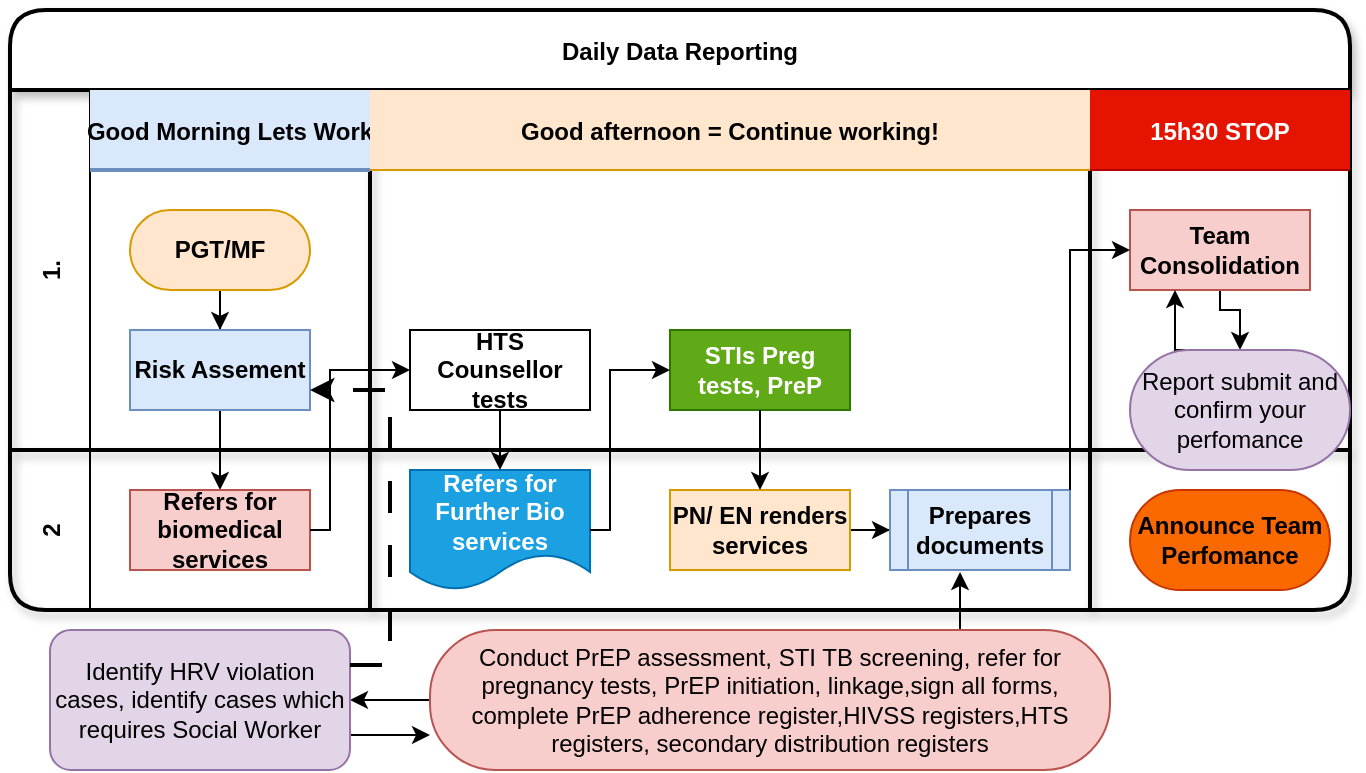 <mxfile version="21.6.2" type="github" pages="2">
  <diagram id="kgpKYQtTHZ0yAKxKKP6v" name="Page-1">
    <mxGraphModel dx="1050" dy="558" grid="1" gridSize="10" guides="1" tooltips="1" connect="1" arrows="1" fold="1" page="1" pageScale="1" pageWidth="850" pageHeight="1100" math="0" shadow="0">
      <root>
        <mxCell id="0" />
        <mxCell id="1" parent="0" />
        <object label="Daily Data Reporting" id="3nuBFxr9cyL0pnOWT2aG-1">
          <mxCell style="shape=table;childLayout=tableLayout;startSize=40;collapsible=0;recursiveResize=0;expand=0;fontStyle=1;rounded=1;shadow=1;strokeWidth=2;" parent="1" vertex="1">
            <mxGeometry x="100" y="70" width="670" height="300" as="geometry" />
          </mxCell>
        </object>
        <mxCell id="3nuBFxr9cyL0pnOWT2aG-2" value="" style="edgeStyle=orthogonalEdgeStyle;rounded=0;orthogonalLoop=1;jettySize=auto;html=1;" parent="3nuBFxr9cyL0pnOWT2aG-1" source="3nuBFxr9cyL0pnOWT2aG-7" target="3nuBFxr9cyL0pnOWT2aG-17" edge="1">
          <mxGeometry relative="1" as="geometry" />
        </mxCell>
        <mxCell id="3nuBFxr9cyL0pnOWT2aG-3" value="1." style="shape=tableRow;horizontal=0;swimlaneHead=0;swimlaneBody=0;top=0;left=0;bottom=0;right=0;fillColor=none;points=[[0,0.5],[1,0.5]];portConstraint=eastwest;startSize=40;collapsible=0;recursiveResize=0;expand=0;fontStyle=1;" parent="3nuBFxr9cyL0pnOWT2aG-1" vertex="1">
          <mxGeometry y="40" width="670" height="180" as="geometry" />
        </mxCell>
        <mxCell id="3nuBFxr9cyL0pnOWT2aG-4" value="Good Morning Lets Work" style="swimlane;swimlaneHead=0;swimlaneBody=0;connectable=0;fillColor=#dae8fc;startSize=40;collapsible=0;recursiveResize=0;expand=0;fontStyle=1;strokeColor=#6c8ebf;strokeWidth=2;" parent="3nuBFxr9cyL0pnOWT2aG-3" vertex="1">
          <mxGeometry x="40" width="140" height="180" as="geometry">
            <mxRectangle width="140" height="180" as="alternateBounds" />
          </mxGeometry>
        </mxCell>
        <mxCell id="3nuBFxr9cyL0pnOWT2aG-5" style="edgeStyle=orthogonalEdgeStyle;rounded=0;orthogonalLoop=1;jettySize=auto;html=1;" parent="3nuBFxr9cyL0pnOWT2aG-4" source="3nuBFxr9cyL0pnOWT2aG-6" target="3nuBFxr9cyL0pnOWT2aG-7" edge="1">
          <mxGeometry relative="1" as="geometry" />
        </mxCell>
        <mxCell id="3nuBFxr9cyL0pnOWT2aG-6" value="&lt;b&gt;PGT/MF&lt;/b&gt;" style="rounded=1;whiteSpace=wrap;html=1;arcSize=50;fillColor=#ffe6cc;strokeColor=#d79b00;" parent="3nuBFxr9cyL0pnOWT2aG-4" vertex="1">
          <mxGeometry x="20" y="60" width="90" height="40" as="geometry" />
        </mxCell>
        <mxCell id="3nuBFxr9cyL0pnOWT2aG-7" value="&lt;b&gt;Risk Assement&lt;/b&gt;" style="rounded=0;whiteSpace=wrap;html=1;fillColor=#dae8fc;strokeColor=#6c8ebf;" parent="3nuBFxr9cyL0pnOWT2aG-4" vertex="1">
          <mxGeometry x="20" y="120" width="90" height="40" as="geometry" />
        </mxCell>
        <mxCell id="3nuBFxr9cyL0pnOWT2aG-8" value="Good afternoon = Continue working!" style="swimlane;swimlaneHead=0;swimlaneBody=0;connectable=0;fillColor=#ffe6cc;startSize=40;collapsible=0;recursiveResize=0;expand=0;fontStyle=1;strokeColor=#d79b00;" parent="3nuBFxr9cyL0pnOWT2aG-3" vertex="1">
          <mxGeometry x="180" width="360" height="180" as="geometry">
            <mxRectangle width="360" height="180" as="alternateBounds" />
          </mxGeometry>
        </mxCell>
        <mxCell id="3nuBFxr9cyL0pnOWT2aG-9" value="&lt;b&gt;HTS Counsellor tests&lt;/b&gt;" style="rounded=0;whiteSpace=wrap;html=1;" parent="3nuBFxr9cyL0pnOWT2aG-8" vertex="1">
          <mxGeometry x="20" y="120" width="90" height="40" as="geometry" />
        </mxCell>
        <mxCell id="3nuBFxr9cyL0pnOWT2aG-10" value="&lt;b&gt;STIs Preg tests, PreP&lt;/b&gt;" style="rounded=0;whiteSpace=wrap;html=1;fillColor=#60a917;fontColor=#ffffff;strokeColor=#2D7600;" parent="3nuBFxr9cyL0pnOWT2aG-8" vertex="1">
          <mxGeometry x="150" y="120" width="90" height="40" as="geometry" />
        </mxCell>
        <mxCell id="3nuBFxr9cyL0pnOWT2aG-11" value="15h30 STOP" style="swimlane;swimlaneHead=0;swimlaneBody=0;connectable=0;fillColor=#e51400;startSize=40;collapsible=0;recursiveResize=0;expand=0;fontStyle=1;fontColor=#ffffff;strokeColor=#B20000;" parent="3nuBFxr9cyL0pnOWT2aG-3" vertex="1">
          <mxGeometry x="540" width="130" height="180" as="geometry">
            <mxRectangle width="130" height="180" as="alternateBounds" />
          </mxGeometry>
        </mxCell>
        <mxCell id="3nuBFxr9cyL0pnOWT2aG-12" style="edgeStyle=orthogonalEdgeStyle;rounded=0;orthogonalLoop=1;jettySize=auto;html=1;" parent="3nuBFxr9cyL0pnOWT2aG-11" source="3nuBFxr9cyL0pnOWT2aG-13" target="3nuBFxr9cyL0pnOWT2aG-14" edge="1">
          <mxGeometry relative="1" as="geometry">
            <Array as="points">
              <mxPoint x="65" y="110" />
              <mxPoint x="75" y="110" />
            </Array>
          </mxGeometry>
        </mxCell>
        <mxCell id="3nuBFxr9cyL0pnOWT2aG-13" value="&lt;b&gt;Team Consolidation&lt;/b&gt;" style="rounded=0;whiteSpace=wrap;html=1;fillColor=#f8cecc;strokeColor=#b85450;" parent="3nuBFxr9cyL0pnOWT2aG-11" vertex="1">
          <mxGeometry x="20" y="60" width="90" height="40" as="geometry" />
        </mxCell>
        <mxCell id="cX237I24wk4_ORzzEkA8-3" style="edgeStyle=orthogonalEdgeStyle;rounded=0;orthogonalLoop=1;jettySize=auto;html=1;exitX=0.25;exitY=0;exitDx=0;exitDy=0;entryX=0.25;entryY=1;entryDx=0;entryDy=0;" parent="3nuBFxr9cyL0pnOWT2aG-11" source="3nuBFxr9cyL0pnOWT2aG-14" target="3nuBFxr9cyL0pnOWT2aG-13" edge="1">
          <mxGeometry relative="1" as="geometry" />
        </mxCell>
        <mxCell id="3nuBFxr9cyL0pnOWT2aG-14" value="Report submit and confirm your perfomance" style="rounded=1;whiteSpace=wrap;html=1;arcSize=50;fillColor=#e1d5e7;strokeColor=#9673a6;" parent="3nuBFxr9cyL0pnOWT2aG-11" vertex="1">
          <mxGeometry x="20" y="130" width="110" height="60" as="geometry" />
        </mxCell>
        <mxCell id="3nuBFxr9cyL0pnOWT2aG-15" value="2" style="shape=tableRow;horizontal=0;swimlaneHead=0;swimlaneBody=0;top=0;left=0;bottom=0;right=0;fillColor=none;points=[[0,0.5],[1,0.5]];portConstraint=eastwest;startSize=40;collapsible=0;recursiveResize=0;expand=0;fontStyle=1;" parent="3nuBFxr9cyL0pnOWT2aG-1" vertex="1">
          <mxGeometry y="220" width="670" height="80" as="geometry" />
        </mxCell>
        <mxCell id="3nuBFxr9cyL0pnOWT2aG-16" value="" style="swimlane;swimlaneHead=0;swimlaneBody=0;connectable=0;fillColor=none;startSize=0;collapsible=0;recursiveResize=0;expand=0;fontStyle=1;" parent="3nuBFxr9cyL0pnOWT2aG-15" vertex="1">
          <mxGeometry x="40" width="140" height="80" as="geometry">
            <mxRectangle width="140" height="80" as="alternateBounds" />
          </mxGeometry>
        </mxCell>
        <mxCell id="3nuBFxr9cyL0pnOWT2aG-17" value="&lt;b&gt;Refers for biomedical services&lt;/b&gt;" style="rounded=0;whiteSpace=wrap;html=1;fillColor=#f8cecc;strokeColor=#b85450;" parent="3nuBFxr9cyL0pnOWT2aG-16" vertex="1">
          <mxGeometry x="20" y="20" width="90" height="40" as="geometry" />
        </mxCell>
        <mxCell id="3nuBFxr9cyL0pnOWT2aG-18" value="" style="swimlane;swimlaneHead=0;swimlaneBody=0;connectable=0;fillColor=none;startSize=0;collapsible=0;recursiveResize=0;expand=0;fontStyle=1;" parent="3nuBFxr9cyL0pnOWT2aG-15" vertex="1">
          <mxGeometry x="180" width="360" height="80" as="geometry">
            <mxRectangle width="360" height="80" as="alternateBounds" />
          </mxGeometry>
        </mxCell>
        <mxCell id="3nuBFxr9cyL0pnOWT2aG-19" value="" style="edgeStyle=orthogonalEdgeStyle;rounded=0;orthogonalLoop=1;jettySize=auto;html=1;" parent="3nuBFxr9cyL0pnOWT2aG-18" source="3nuBFxr9cyL0pnOWT2aG-20" target="3nuBFxr9cyL0pnOWT2aG-22" edge="1">
          <mxGeometry relative="1" as="geometry" />
        </mxCell>
        <mxCell id="3nuBFxr9cyL0pnOWT2aG-20" value="&lt;b&gt;PN/ EN renders services&lt;/b&gt;" style="rounded=0;whiteSpace=wrap;html=1;fillColor=#ffe6cc;strokeColor=#d79b00;" parent="3nuBFxr9cyL0pnOWT2aG-18" vertex="1">
          <mxGeometry x="150" y="20" width="90" height="40" as="geometry" />
        </mxCell>
        <mxCell id="3nuBFxr9cyL0pnOWT2aG-21" value="&lt;b&gt;Refers for Further Bio services&lt;/b&gt;" style="shape=document;whiteSpace=wrap;html=1;boundedLbl=1;fillColor=#1ba1e2;fontColor=#ffffff;strokeColor=#006EAF;" parent="3nuBFxr9cyL0pnOWT2aG-18" vertex="1">
          <mxGeometry x="20" y="10" width="90" height="60" as="geometry" />
        </mxCell>
        <mxCell id="3nuBFxr9cyL0pnOWT2aG-22" value="&lt;b&gt;Prepares documents&lt;/b&gt;" style="shape=process;whiteSpace=wrap;html=1;backgroundOutline=1;fillColor=#dae8fc;strokeColor=#6c8ebf;" parent="3nuBFxr9cyL0pnOWT2aG-18" vertex="1">
          <mxGeometry x="260" y="20" width="90" height="40" as="geometry" />
        </mxCell>
        <mxCell id="3nuBFxr9cyL0pnOWT2aG-23" value="" style="swimlane;swimlaneHead=0;swimlaneBody=0;connectable=0;fillColor=none;startSize=0;collapsible=0;recursiveResize=0;expand=0;fontStyle=1;" parent="3nuBFxr9cyL0pnOWT2aG-15" vertex="1">
          <mxGeometry x="540" width="130" height="80" as="geometry">
            <mxRectangle width="130" height="80" as="alternateBounds" />
          </mxGeometry>
        </mxCell>
        <mxCell id="cX237I24wk4_ORzzEkA8-1" value="&lt;b&gt;Announce Team Perfomance &lt;/b&gt;" style="rounded=1;whiteSpace=wrap;html=1;arcSize=50;fillColor=#fa6800;fontColor=#000000;strokeColor=#C73500;" parent="3nuBFxr9cyL0pnOWT2aG-23" vertex="1">
          <mxGeometry x="20" y="20" width="100" height="50" as="geometry" />
        </mxCell>
        <mxCell id="3nuBFxr9cyL0pnOWT2aG-24" value="" style="edgeStyle=orthogonalEdgeStyle;rounded=0;orthogonalLoop=1;jettySize=auto;html=1;" parent="3nuBFxr9cyL0pnOWT2aG-1" source="3nuBFxr9cyL0pnOWT2aG-17" target="3nuBFxr9cyL0pnOWT2aG-9" edge="1">
          <mxGeometry relative="1" as="geometry">
            <Array as="points">
              <mxPoint x="160" y="260" />
              <mxPoint x="160" y="180" />
            </Array>
          </mxGeometry>
        </mxCell>
        <mxCell id="3nuBFxr9cyL0pnOWT2aG-25" value="" style="edgeStyle=orthogonalEdgeStyle;rounded=0;orthogonalLoop=1;jettySize=auto;html=1;" parent="3nuBFxr9cyL0pnOWT2aG-1" source="3nuBFxr9cyL0pnOWT2aG-9" target="3nuBFxr9cyL0pnOWT2aG-21" edge="1">
          <mxGeometry relative="1" as="geometry" />
        </mxCell>
        <mxCell id="3nuBFxr9cyL0pnOWT2aG-26" value="" style="edgeStyle=orthogonalEdgeStyle;rounded=0;orthogonalLoop=1;jettySize=auto;html=1;" parent="3nuBFxr9cyL0pnOWT2aG-1" source="3nuBFxr9cyL0pnOWT2aG-21" target="3nuBFxr9cyL0pnOWT2aG-10" edge="1">
          <mxGeometry relative="1" as="geometry">
            <Array as="points">
              <mxPoint x="300" y="260" />
              <mxPoint x="300" y="180" />
            </Array>
          </mxGeometry>
        </mxCell>
        <mxCell id="3nuBFxr9cyL0pnOWT2aG-27" value="" style="edgeStyle=orthogonalEdgeStyle;rounded=0;orthogonalLoop=1;jettySize=auto;html=1;" parent="3nuBFxr9cyL0pnOWT2aG-1" source="3nuBFxr9cyL0pnOWT2aG-10" target="3nuBFxr9cyL0pnOWT2aG-20" edge="1">
          <mxGeometry relative="1" as="geometry" />
        </mxCell>
        <mxCell id="3nuBFxr9cyL0pnOWT2aG-28" style="edgeStyle=orthogonalEdgeStyle;rounded=0;orthogonalLoop=1;jettySize=auto;html=1;" parent="3nuBFxr9cyL0pnOWT2aG-1" source="3nuBFxr9cyL0pnOWT2aG-22" target="3nuBFxr9cyL0pnOWT2aG-13" edge="1">
          <mxGeometry relative="1" as="geometry">
            <Array as="points">
              <mxPoint x="530" y="260" />
              <mxPoint x="530" y="120" />
            </Array>
          </mxGeometry>
        </mxCell>
        <mxCell id="cX237I24wk4_ORzzEkA8-12" value="" style="edgeStyle=orthogonalEdgeStyle;rounded=0;orthogonalLoop=1;jettySize=auto;html=1;" parent="1" source="cX237I24wk4_ORzzEkA8-5" target="cX237I24wk4_ORzzEkA8-6" edge="1">
          <mxGeometry relative="1" as="geometry" />
        </mxCell>
        <mxCell id="cX237I24wk4_ORzzEkA8-14" style="edgeStyle=orthogonalEdgeStyle;rounded=0;orthogonalLoop=1;jettySize=auto;html=1;exitX=0.75;exitY=0;exitDx=0;exitDy=0;entryX=0.389;entryY=1.025;entryDx=0;entryDy=0;entryPerimeter=0;" parent="1" source="cX237I24wk4_ORzzEkA8-5" target="3nuBFxr9cyL0pnOWT2aG-22" edge="1">
          <mxGeometry relative="1" as="geometry" />
        </mxCell>
        <mxCell id="cX237I24wk4_ORzzEkA8-5" value="Conduct PrEP assessment, STI TB screening, refer for pregnancy tests, PrEP initiation, linkage,sign all forms, complete PrEP adherence register,HIVSS registers,HTS registers, secondary distribution registers" style="rounded=1;whiteSpace=wrap;html=1;fillColor=#f8cecc;strokeColor=#b85450;arcSize=47;" parent="1" vertex="1">
          <mxGeometry x="310" y="380" width="340" height="70" as="geometry" />
        </mxCell>
        <mxCell id="cX237I24wk4_ORzzEkA8-13" style="edgeStyle=orthogonalEdgeStyle;rounded=0;orthogonalLoop=1;jettySize=auto;html=1;exitX=1;exitY=0.75;exitDx=0;exitDy=0;entryX=0;entryY=0.75;entryDx=0;entryDy=0;" parent="1" source="cX237I24wk4_ORzzEkA8-6" target="cX237I24wk4_ORzzEkA8-5" edge="1">
          <mxGeometry relative="1" as="geometry" />
        </mxCell>
        <mxCell id="cX237I24wk4_ORzzEkA8-6" value="Identify HRV violation cases, identify cases which requires Social Worker" style="rounded=1;whiteSpace=wrap;html=1;fillColor=#e1d5e7;strokeColor=#9673a6;" parent="1" vertex="1">
          <mxGeometry x="120" y="380" width="150" height="70" as="geometry" />
        </mxCell>
        <mxCell id="cX237I24wk4_ORzzEkA8-8" style="edgeStyle=orthogonalEdgeStyle;rounded=0;orthogonalLoop=1;jettySize=auto;html=1;exitX=1;exitY=0.25;exitDx=0;exitDy=0;entryX=1;entryY=0.75;entryDx=0;entryDy=0;elbow=vertical;dashed=1;dashPattern=8 8;strokeWidth=2;" parent="1" source="cX237I24wk4_ORzzEkA8-6" target="3nuBFxr9cyL0pnOWT2aG-7" edge="1">
          <mxGeometry relative="1" as="geometry">
            <mxPoint x="270" y="450" as="targetPoint" />
          </mxGeometry>
        </mxCell>
      </root>
    </mxGraphModel>
  </diagram>
  <diagram id="SIH2C0q3wopr5TS0lqN_" name="Page-2">
    <mxGraphModel dx="1900" dy="558" grid="1" gridSize="10" guides="1" tooltips="1" connect="1" arrows="1" fold="1" page="1" pageScale="1" pageWidth="850" pageHeight="1100" math="0" shadow="0">
      <root>
        <mxCell id="0" />
        <mxCell id="1" parent="0" />
        <mxCell id="9xyq06DQURdeaemk9mPY-7" value="" style="edgeStyle=orthogonalEdgeStyle;rounded=0;orthogonalLoop=1;jettySize=auto;html=1;" edge="1" parent="1" source="9xyq06DQURdeaemk9mPY-1" target="9xyq06DQURdeaemk9mPY-6">
          <mxGeometry relative="1" as="geometry" />
        </mxCell>
        <mxCell id="9xyq06DQURdeaemk9mPY-1" value="&lt;div&gt;&lt;b&gt;1. Interventionists&lt;/b&gt;&lt;/div&gt;&lt;div&gt;Collects data daily, trace clients &amp;amp; complete required forms&lt;br&gt;&lt;/div&gt;" style="rounded=1;whiteSpace=wrap;html=1;" vertex="1" parent="1">
          <mxGeometry x="-40" y="80" width="140" height="70" as="geometry" />
        </mxCell>
        <mxCell id="9xyq06DQURdeaemk9mPY-9" value="" style="edgeStyle=orthogonalEdgeStyle;rounded=0;orthogonalLoop=1;jettySize=auto;html=1;" edge="1" parent="1" source="9xyq06DQURdeaemk9mPY-6" target="9xyq06DQURdeaemk9mPY-8">
          <mxGeometry relative="1" as="geometry">
            <Array as="points">
              <mxPoint x="310" y="110" />
              <mxPoint x="310" y="110" />
            </Array>
          </mxGeometry>
        </mxCell>
        <mxCell id="9xyq06DQURdeaemk9mPY-6" value="&lt;div&gt;&lt;b&gt;2.Field Supervisors&lt;/b&gt;&lt;/div&gt;&lt;div&gt;Recieves data and conducts data quality checks&lt;b&gt;&lt;br&gt;&lt;/b&gt;&lt;/div&gt;" style="rounded=1;whiteSpace=wrap;html=1;" vertex="1" parent="1">
          <mxGeometry x="170" y="82.5" width="120" height="65" as="geometry" />
        </mxCell>
        <mxCell id="9xyq06DQURdeaemk9mPY-16" style="edgeStyle=orthogonalEdgeStyle;rounded=0;orthogonalLoop=1;jettySize=auto;html=1;" edge="1" parent="1" source="9xyq06DQURdeaemk9mPY-8" target="9xyq06DQURdeaemk9mPY-14">
          <mxGeometry relative="1" as="geometry" />
        </mxCell>
        <mxCell id="9xyq06DQURdeaemk9mPY-19" value="" style="edgeStyle=orthogonalEdgeStyle;rounded=0;orthogonalLoop=1;jettySize=auto;html=1;" edge="1" parent="1" source="9xyq06DQURdeaemk9mPY-8" target="9xyq06DQURdeaemk9mPY-15">
          <mxGeometry relative="1" as="geometry">
            <Array as="points">
              <mxPoint x="390" y="198" />
              <mxPoint x="383" y="198" />
            </Array>
          </mxGeometry>
        </mxCell>
        <mxCell id="9xyq06DQURdeaemk9mPY-8" value="&lt;div align=&quot;center&quot;&gt;&lt;b&gt;3. Data Quality Officers&lt;/b&gt;&lt;/div&gt;&lt;div align=&quot;center&quot;&gt;Verifies work for quality,note errors,verifies if data is captured correctly&lt;b&gt;&lt;br&gt;&lt;/b&gt;&lt;/div&gt;&lt;div align=&quot;center&quot;&gt;&lt;b&gt;&lt;br&gt;&lt;/b&gt;&lt;/div&gt;&lt;div align=&quot;center&quot;&gt;&lt;b&gt;&lt;br&gt;&lt;/b&gt;&lt;/div&gt;&lt;div align=&quot;center&quot;&gt;&lt;b&gt;&lt;br&gt;&lt;/b&gt;&lt;/div&gt;" style="whiteSpace=wrap;html=1;aspect=fixed;align=center;" vertex="1" parent="1">
          <mxGeometry x="320" y="52.5" width="125" height="125" as="geometry" />
        </mxCell>
        <mxCell id="9xyq06DQURdeaemk9mPY-12" style="edgeStyle=orthogonalEdgeStyle;rounded=0;orthogonalLoop=1;jettySize=auto;html=1;exitX=0;exitY=0.5;exitDx=0;exitDy=0;" edge="1" parent="1" source="9xyq06DQURdeaemk9mPY-8" target="9xyq06DQURdeaemk9mPY-6">
          <mxGeometry relative="1" as="geometry" />
        </mxCell>
        <mxCell id="9xyq06DQURdeaemk9mPY-13" value="PGTS,SAW,SW,MF,PNs" style="rounded=1;whiteSpace=wrap;html=1;fillColor=#ffe6cc;strokeColor=#d79b00;" vertex="1" parent="1">
          <mxGeometry x="-35" y="150" width="130" height="30" as="geometry" />
        </mxCell>
        <mxCell id="9xyq06DQURdeaemk9mPY-18" value="" style="edgeStyle=orthogonalEdgeStyle;rounded=0;orthogonalLoop=1;jettySize=auto;html=1;" edge="1" parent="1" source="9xyq06DQURdeaemk9mPY-14" target="9xyq06DQURdeaemk9mPY-15">
          <mxGeometry relative="1" as="geometry" />
        </mxCell>
        <mxCell id="9xyq06DQURdeaemk9mPY-35" style="edgeStyle=orthogonalEdgeStyle;rounded=0;orthogonalLoop=1;jettySize=auto;html=1;" edge="1" parent="1" source="9xyq06DQURdeaemk9mPY-14" target="9xyq06DQURdeaemk9mPY-22">
          <mxGeometry relative="1" as="geometry">
            <Array as="points">
              <mxPoint x="441" y="310" />
              <mxPoint x="441" y="395" />
            </Array>
          </mxGeometry>
        </mxCell>
        <mxCell id="9xyq06DQURdeaemk9mPY-14" value="&lt;div&gt;&lt;b&gt;5.M&amp;amp;E Coordinator&lt;/b&gt;&lt;/div&gt;&lt;div&gt;Provides technical support, support field teams&lt;b&gt;&lt;br&gt;&lt;/b&gt;&lt;/div&gt;&lt;div&gt;&lt;b&gt;&lt;br&gt;&lt;/b&gt;&lt;/div&gt;&lt;div&gt;&lt;b&gt;&lt;br&gt;&lt;/b&gt;&lt;/div&gt;" style="rounded=1;whiteSpace=wrap;html=1;" vertex="1" parent="1">
          <mxGeometry x="490" y="200" width="150" height="150" as="geometry" />
        </mxCell>
        <mxCell id="9xyq06DQURdeaemk9mPY-17" value="" style="edgeStyle=orthogonalEdgeStyle;rounded=0;orthogonalLoop=1;jettySize=auto;html=1;" edge="1" parent="1" source="9xyq06DQURdeaemk9mPY-15" target="9xyq06DQURdeaemk9mPY-14">
          <mxGeometry relative="1" as="geometry" />
        </mxCell>
        <mxCell id="9xyq06DQURdeaemk9mPY-21" value="" style="edgeStyle=orthogonalEdgeStyle;rounded=0;orthogonalLoop=1;jettySize=auto;html=1;" edge="1" parent="1" source="9xyq06DQURdeaemk9mPY-15" target="9xyq06DQURdeaemk9mPY-8">
          <mxGeometry relative="1" as="geometry" />
        </mxCell>
        <mxCell id="9xyq06DQURdeaemk9mPY-15" value="&lt;div&gt;&lt;b&gt;4. Data Capturers&lt;/b&gt;&lt;/div&gt;&lt;div&gt;Captures collected data,note system errors,filing&lt;b&gt;&lt;br&gt;&lt;/b&gt;&lt;/div&gt;" style="rounded=1;whiteSpace=wrap;html=1;" vertex="1" parent="1">
          <mxGeometry x="322.5" y="210" width="120" height="70" as="geometry" />
        </mxCell>
        <mxCell id="9xyq06DQURdeaemk9mPY-24" style="edgeStyle=orthogonalEdgeStyle;rounded=0;orthogonalLoop=1;jettySize=auto;html=1;" edge="1" parent="1" source="9xyq06DQURdeaemk9mPY-22" target="9xyq06DQURdeaemk9mPY-23">
          <mxGeometry relative="1" as="geometry" />
        </mxCell>
        <mxCell id="9xyq06DQURdeaemk9mPY-22" value="&lt;div&gt;&lt;b&gt;6. M&amp;amp;E Officer&lt;/b&gt;&lt;/div&gt;&lt;div&gt;&lt;b&gt;&lt;br&gt;&lt;/b&gt;&lt;/div&gt;&lt;div&gt;&lt;br&gt;&lt;/div&gt;&lt;div&gt;Analyze data, asses data quality, verify data, draft reports&lt;br&gt;&lt;/div&gt;" style="whiteSpace=wrap;html=1;aspect=fixed;" vertex="1" parent="1">
          <mxGeometry x="270" y="334.38" width="121.25" height="121.25" as="geometry" />
        </mxCell>
        <mxCell id="9xyq06DQURdeaemk9mPY-23" value="&lt;div&gt;&lt;b&gt;7. Program Manager&lt;/b&gt;&lt;/div&gt;&lt;div&gt;Quality checks&lt;/div&gt;&lt;div&gt;Organize data&lt;/div&gt;&lt;div&gt;Write reports&lt;/div&gt;&lt;div&gt;Adjust plans&lt;b&gt;&lt;br&gt;&lt;/b&gt;&lt;/div&gt;" style="rounded=1;whiteSpace=wrap;html=1;" vertex="1" parent="1">
          <mxGeometry x="70" y="350" width="120" height="90" as="geometry" />
        </mxCell>
      </root>
    </mxGraphModel>
  </diagram>
</mxfile>
